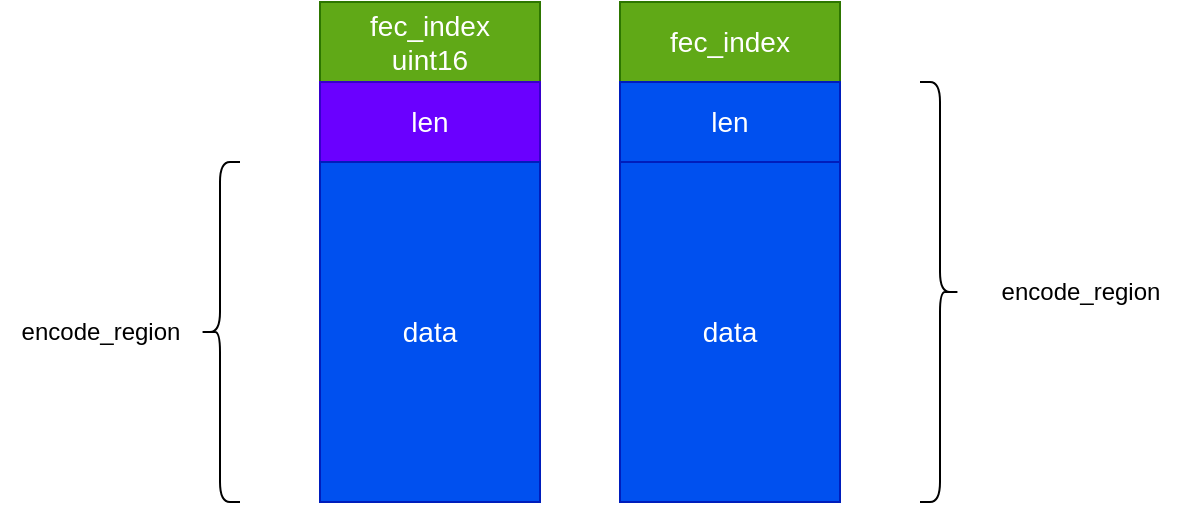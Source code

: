 <mxfile version="24.3.1" type="device">
  <diagram name="第 1 页" id="aKCPz2nOF21Oyg6bD14g">
    <mxGraphModel dx="1247" dy="662" grid="1" gridSize="10" guides="1" tooltips="1" connect="1" arrows="1" fold="1" page="1" pageScale="1" pageWidth="827" pageHeight="1169" math="0" shadow="0">
      <root>
        <mxCell id="0" />
        <mxCell id="1" parent="0" />
        <mxCell id="jgYby-Ivb92ifQDyOR8x-1" value="&lt;font style=&quot;font-size: 14px;&quot;&gt;fec_index&lt;/font&gt;&lt;div&gt;&lt;font style=&quot;font-size: 14px;&quot;&gt;uint16&lt;/font&gt;&lt;/div&gt;" style="rounded=0;whiteSpace=wrap;html=1;fillColor=#60a917;fontColor=#ffffff;strokeColor=#2D7600;" vertex="1" parent="1">
          <mxGeometry x="270" y="160" width="110" height="40" as="geometry" />
        </mxCell>
        <mxCell id="jgYby-Ivb92ifQDyOR8x-2" value="&lt;font style=&quot;font-size: 14px;&quot;&gt;len&lt;/font&gt;" style="rounded=0;whiteSpace=wrap;html=1;fillColor=#6a00ff;fontColor=#ffffff;strokeColor=#3700CC;" vertex="1" parent="1">
          <mxGeometry x="270" y="200" width="110" height="40" as="geometry" />
        </mxCell>
        <mxCell id="jgYby-Ivb92ifQDyOR8x-3" value="&lt;font style=&quot;font-size: 14px;&quot;&gt;data&lt;/font&gt;" style="rounded=0;whiteSpace=wrap;html=1;fillColor=#0050ef;fontColor=#ffffff;strokeColor=#001DBC;" vertex="1" parent="1">
          <mxGeometry x="270" y="240" width="110" height="170" as="geometry" />
        </mxCell>
        <mxCell id="jgYby-Ivb92ifQDyOR8x-4" value="&lt;font style=&quot;font-size: 14px;&quot;&gt;fec_index&lt;/font&gt;" style="rounded=0;whiteSpace=wrap;html=1;fillColor=#60a917;fontColor=#ffffff;strokeColor=#2D7600;" vertex="1" parent="1">
          <mxGeometry x="420" y="160" width="110" height="40" as="geometry" />
        </mxCell>
        <mxCell id="jgYby-Ivb92ifQDyOR8x-5" value="&lt;font style=&quot;font-size: 14px;&quot;&gt;len&lt;/font&gt;" style="rounded=0;whiteSpace=wrap;html=1;fillColor=#0050ef;fontColor=#ffffff;strokeColor=#001DBC;" vertex="1" parent="1">
          <mxGeometry x="420" y="200" width="110" height="40" as="geometry" />
        </mxCell>
        <mxCell id="jgYby-Ivb92ifQDyOR8x-6" value="&lt;font style=&quot;font-size: 14px;&quot;&gt;data&lt;/font&gt;" style="rounded=0;whiteSpace=wrap;html=1;fillColor=#0050ef;fontColor=#ffffff;strokeColor=#001DBC;" vertex="1" parent="1">
          <mxGeometry x="420" y="240" width="110" height="170" as="geometry" />
        </mxCell>
        <mxCell id="jgYby-Ivb92ifQDyOR8x-7" value="" style="shape=curlyBracket;whiteSpace=wrap;html=1;rounded=1;flipH=1;labelPosition=right;verticalLabelPosition=middle;align=left;verticalAlign=middle;" vertex="1" parent="1">
          <mxGeometry x="570" y="200" width="20" height="210" as="geometry" />
        </mxCell>
        <mxCell id="jgYby-Ivb92ifQDyOR8x-9" value="encode_region" style="text;html=1;align=center;verticalAlign=middle;resizable=0;points=[];autosize=1;strokeColor=none;fillColor=none;" vertex="1" parent="1">
          <mxGeometry x="600" y="290" width="100" height="30" as="geometry" />
        </mxCell>
        <mxCell id="jgYby-Ivb92ifQDyOR8x-11" value="" style="shape=curlyBracket;whiteSpace=wrap;html=1;rounded=1;labelPosition=left;verticalLabelPosition=middle;align=right;verticalAlign=middle;" vertex="1" parent="1">
          <mxGeometry x="210" y="240" width="20" height="170" as="geometry" />
        </mxCell>
        <mxCell id="jgYby-Ivb92ifQDyOR8x-12" value="encode_region" style="text;html=1;align=center;verticalAlign=middle;resizable=0;points=[];autosize=1;strokeColor=none;fillColor=none;" vertex="1" parent="1">
          <mxGeometry x="110" y="310" width="100" height="30" as="geometry" />
        </mxCell>
      </root>
    </mxGraphModel>
  </diagram>
</mxfile>
